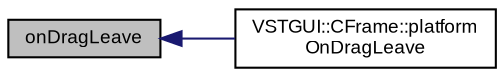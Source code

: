 digraph "onDragLeave"
{
  bgcolor="transparent";
  edge [fontname="Arial",fontsize="9",labelfontname="Arial",labelfontsize="9"];
  node [fontname="Arial",fontsize="9",shape=record];
  rankdir="LR";
  Node1 [label="onDragLeave",height=0.2,width=0.4,color="black", fillcolor="grey75", style="filled" fontcolor="black"];
  Node1 -> Node2 [dir="back",color="midnightblue",fontsize="9",style="solid",fontname="Arial"];
  Node2 [label="VSTGUI::CFrame::platform\lOnDragLeave",height=0.2,width=0.4,color="black",URL="$class_v_s_t_g_u_i_1_1_c_frame.html#ade3bb1367d085087823cdc277e2581f8"];
}
